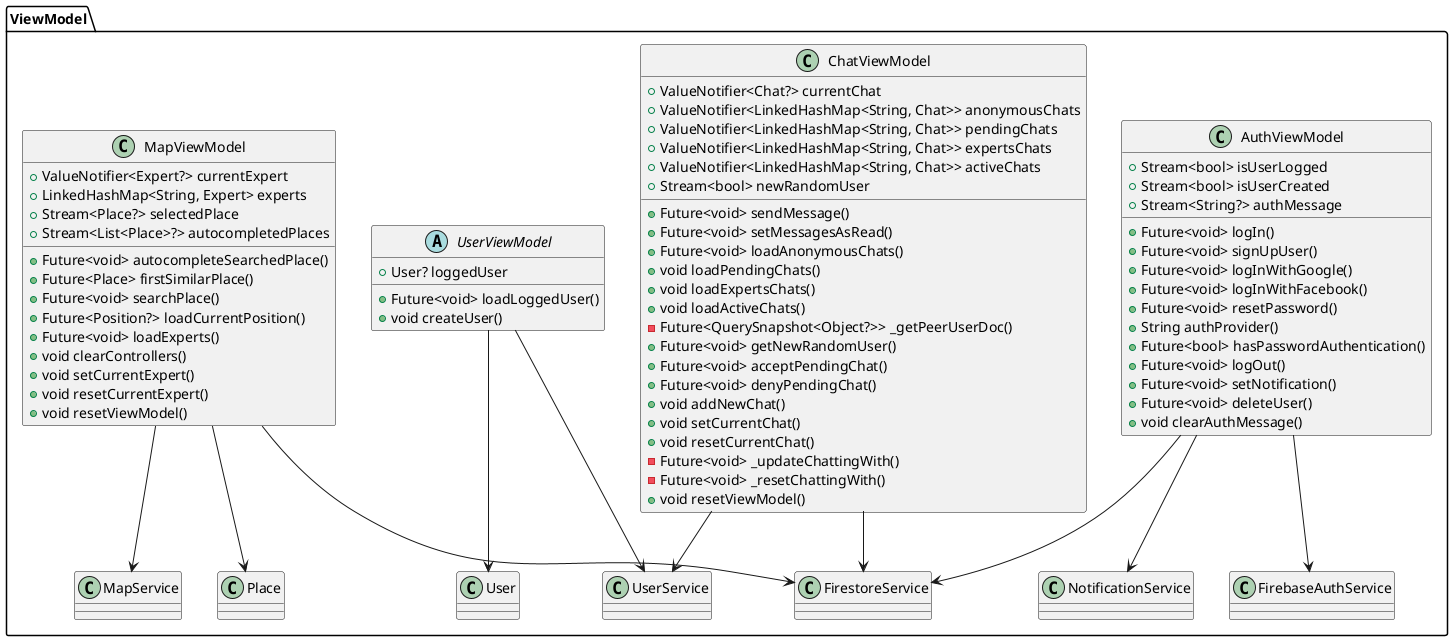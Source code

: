 @startuml ViewModelUML
set namespaceSeparator ::
package ViewModel {
    class "ChatViewModel" {
        +ValueNotifier<Chat?> currentChat
        +ValueNotifier<LinkedHashMap<String, Chat>> anonymousChats
        +ValueNotifier<LinkedHashMap<String, Chat>> pendingChats
        +ValueNotifier<LinkedHashMap<String, Chat>> expertsChats
        +ValueNotifier<LinkedHashMap<String, Chat>> activeChats
        +Stream<bool> newRandomUser
        +Future<void> sendMessage()
        +Future<void> setMessagesAsRead()
        +Future<void> loadAnonymousChats()
        +void loadPendingChats()
        +void loadExpertsChats()
        +void loadActiveChats()
        -Future<QuerySnapshot<Object?>> _getPeerUserDoc()
        +Future<void> getNewRandomUser()
        +Future<void> acceptPendingChat()
        +Future<void> denyPendingChat()
        +void addNewChat()
        +void setCurrentChat()
        +void resetCurrentChat()
        -Future<void> _updateChattingWith()
        -Future<void> _resetChattingWith()
        +void resetViewModel()
    }
    "ChatViewModel" --> "FirestoreService"
    "ChatViewModel" --> "UserService"

    class "AuthViewModel" {
        +Stream<bool> isUserLogged
        +Stream<bool> isUserCreated
        +Stream<String?> authMessage
        +Future<void> logIn()
        +Future<void> signUpUser()
        +Future<void> logInWithGoogle()
        +Future<void> logInWithFacebook()
        +Future<void> resetPassword()
        +String authProvider()
        +Future<bool> hasPasswordAuthentication()
        +Future<void> logOut()
        +Future<void> setNotification()
        +Future<void> deleteUser()
        +void clearAuthMessage()
    }
    "AuthViewModel" --> "FirebaseAuthService"
    "AuthViewModel" --> "FirestoreService"
    "AuthViewModel" --> "NotificationService"

    abstract class "UserViewModel" {
        +User? loggedUser
        +Future<void> loadLoggedUser()
        +void createUser()
    }
    "UserViewModel" --> "UserService"
    "UserViewModel" --> "User"

    class "MapViewModel" {
        +ValueNotifier<Expert?> currentExpert
        +LinkedHashMap<String, Expert> experts
        +Stream<Place?> selectedPlace
        +Stream<List<Place>?> autocompletedPlaces
        +Future<void> autocompleteSearchedPlace()
        +Future<Place> firstSimilarPlace()
        +Future<void> searchPlace()
        +Future<Position?> loadCurrentPosition()
        +Future<void> loadExperts()
        +void clearControllers()
        +void setCurrentExpert()
        +void resetCurrentExpert()
        +void resetViewModel()
    }
    "MapViewModel" --> "FirestoreService"
    "MapViewModel" --> "MapService"
    "MapViewModel" --> "Place"
}
@enduml